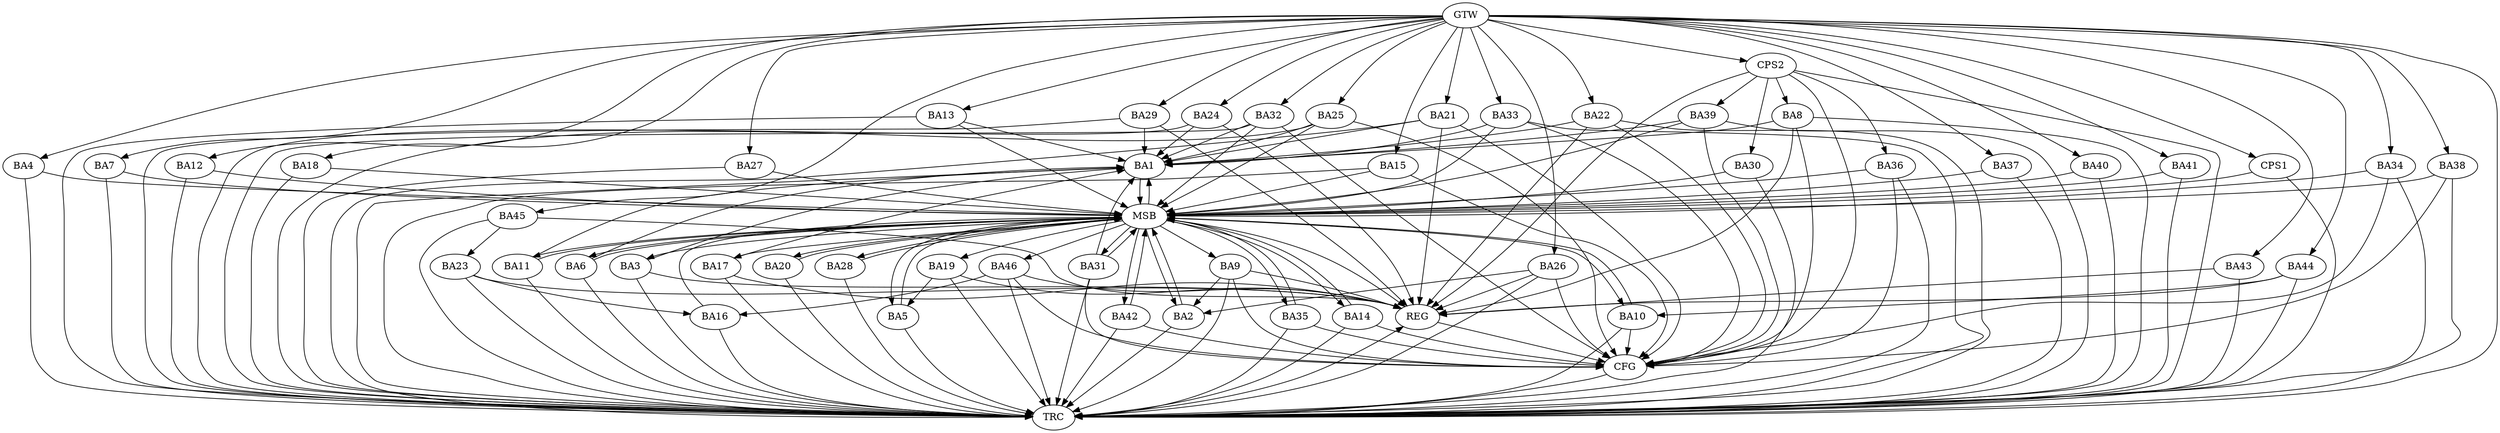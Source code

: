 strict digraph G {
  BA1 [ label="BA1" ];
  BA2 [ label="BA2" ];
  BA3 [ label="BA3" ];
  BA4 [ label="BA4" ];
  BA5 [ label="BA5" ];
  BA6 [ label="BA6" ];
  BA7 [ label="BA7" ];
  BA8 [ label="BA8" ];
  BA9 [ label="BA9" ];
  BA10 [ label="BA10" ];
  BA11 [ label="BA11" ];
  BA12 [ label="BA12" ];
  BA13 [ label="BA13" ];
  BA14 [ label="BA14" ];
  BA15 [ label="BA15" ];
  BA16 [ label="BA16" ];
  BA17 [ label="BA17" ];
  BA18 [ label="BA18" ];
  BA19 [ label="BA19" ];
  BA20 [ label="BA20" ];
  BA21 [ label="BA21" ];
  BA22 [ label="BA22" ];
  BA23 [ label="BA23" ];
  BA24 [ label="BA24" ];
  BA25 [ label="BA25" ];
  BA26 [ label="BA26" ];
  BA27 [ label="BA27" ];
  BA28 [ label="BA28" ];
  BA29 [ label="BA29" ];
  BA30 [ label="BA30" ];
  BA31 [ label="BA31" ];
  BA32 [ label="BA32" ];
  BA33 [ label="BA33" ];
  BA34 [ label="BA34" ];
  BA35 [ label="BA35" ];
  BA36 [ label="BA36" ];
  BA37 [ label="BA37" ];
  BA38 [ label="BA38" ];
  BA39 [ label="BA39" ];
  BA40 [ label="BA40" ];
  BA41 [ label="BA41" ];
  BA42 [ label="BA42" ];
  BA43 [ label="BA43" ];
  BA44 [ label="BA44" ];
  BA45 [ label="BA45" ];
  BA46 [ label="BA46" ];
  CPS1 [ label="CPS1" ];
  CPS2 [ label="CPS2" ];
  GTW [ label="GTW" ];
  REG [ label="REG" ];
  MSB [ label="MSB" ];
  CFG [ label="CFG" ];
  TRC [ label="TRC" ];
  BA8 -> BA1;
  BA9 -> BA2;
  BA19 -> BA5;
  BA21 -> BA1;
  BA22 -> BA1;
  BA23 -> BA16;
  BA24 -> BA1;
  BA26 -> BA2;
  BA29 -> BA1;
  BA44 -> BA10;
  BA45 -> BA23;
  BA46 -> BA16;
  CPS2 -> BA39;
  CPS2 -> BA8;
  CPS2 -> BA36;
  CPS2 -> BA30;
  GTW -> BA4;
  GTW -> BA7;
  GTW -> BA12;
  GTW -> BA13;
  GTW -> BA15;
  GTW -> BA18;
  GTW -> BA21;
  GTW -> BA22;
  GTW -> BA24;
  GTW -> BA25;
  GTW -> BA26;
  GTW -> BA27;
  GTW -> BA29;
  GTW -> BA32;
  GTW -> BA33;
  GTW -> BA34;
  GTW -> BA37;
  GTW -> BA38;
  GTW -> BA40;
  GTW -> BA41;
  GTW -> BA43;
  GTW -> BA44;
  GTW -> BA45;
  GTW -> CPS1;
  GTW -> CPS2;
  BA3 -> REG;
  BA8 -> REG;
  BA9 -> REG;
  BA17 -> REG;
  BA19 -> REG;
  BA21 -> REG;
  BA22 -> REG;
  BA23 -> REG;
  BA24 -> REG;
  BA26 -> REG;
  BA29 -> REG;
  BA43 -> REG;
  BA44 -> REG;
  BA45 -> REG;
  BA46 -> REG;
  CPS2 -> REG;
  BA1 -> MSB;
  MSB -> BA2;
  MSB -> REG;
  BA2 -> MSB;
  MSB -> BA1;
  BA4 -> MSB;
  BA5 -> MSB;
  BA6 -> MSB;
  BA7 -> MSB;
  MSB -> BA6;
  BA10 -> MSB;
  MSB -> BA5;
  BA11 -> MSB;
  BA12 -> MSB;
  MSB -> BA10;
  BA13 -> MSB;
  BA14 -> MSB;
  BA15 -> MSB;
  BA16 -> MSB;
  BA18 -> MSB;
  BA20 -> MSB;
  BA25 -> MSB;
  MSB -> BA11;
  BA27 -> MSB;
  BA28 -> MSB;
  MSB -> BA19;
  BA30 -> MSB;
  BA31 -> MSB;
  BA32 -> MSB;
  BA33 -> MSB;
  MSB -> BA3;
  BA34 -> MSB;
  BA35 -> MSB;
  MSB -> BA20;
  BA36 -> MSB;
  BA37 -> MSB;
  BA38 -> MSB;
  BA39 -> MSB;
  BA40 -> MSB;
  MSB -> BA9;
  BA41 -> MSB;
  MSB -> BA14;
  BA42 -> MSB;
  MSB -> BA35;
  CPS1 -> MSB;
  MSB -> BA17;
  MSB -> BA31;
  MSB -> BA42;
  MSB -> BA46;
  MSB -> BA28;
  BA33 -> CFG;
  BA25 -> CFG;
  BA10 -> CFG;
  BA21 -> CFG;
  BA8 -> CFG;
  BA34 -> CFG;
  CPS2 -> CFG;
  BA26 -> CFG;
  BA22 -> CFG;
  BA35 -> CFG;
  BA39 -> CFG;
  BA42 -> CFG;
  BA15 -> CFG;
  BA38 -> CFG;
  BA9 -> CFG;
  BA36 -> CFG;
  BA31 -> CFG;
  BA14 -> CFG;
  BA46 -> CFG;
  BA32 -> CFG;
  REG -> CFG;
  BA1 -> TRC;
  BA2 -> TRC;
  BA3 -> TRC;
  BA4 -> TRC;
  BA5 -> TRC;
  BA6 -> TRC;
  BA7 -> TRC;
  BA8 -> TRC;
  BA9 -> TRC;
  BA10 -> TRC;
  BA11 -> TRC;
  BA12 -> TRC;
  BA13 -> TRC;
  BA14 -> TRC;
  BA15 -> TRC;
  BA16 -> TRC;
  BA17 -> TRC;
  BA18 -> TRC;
  BA19 -> TRC;
  BA20 -> TRC;
  BA21 -> TRC;
  BA22 -> TRC;
  BA23 -> TRC;
  BA24 -> TRC;
  BA25 -> TRC;
  BA26 -> TRC;
  BA27 -> TRC;
  BA28 -> TRC;
  BA29 -> TRC;
  BA30 -> TRC;
  BA31 -> TRC;
  BA32 -> TRC;
  BA33 -> TRC;
  BA34 -> TRC;
  BA35 -> TRC;
  BA36 -> TRC;
  BA37 -> TRC;
  BA38 -> TRC;
  BA39 -> TRC;
  BA40 -> TRC;
  BA41 -> TRC;
  BA42 -> TRC;
  BA43 -> TRC;
  BA44 -> TRC;
  BA45 -> TRC;
  BA46 -> TRC;
  CPS1 -> TRC;
  CPS2 -> TRC;
  GTW -> TRC;
  CFG -> TRC;
  TRC -> REG;
  BA13 -> BA1;
  BA25 -> BA1;
  BA6 -> BA1;
  BA11 -> BA1;
  BA3 -> BA1;
  BA33 -> BA1;
  BA32 -> BA1;
  BA39 -> BA1;
  BA31 -> BA1;
  BA17 -> BA1;
}
